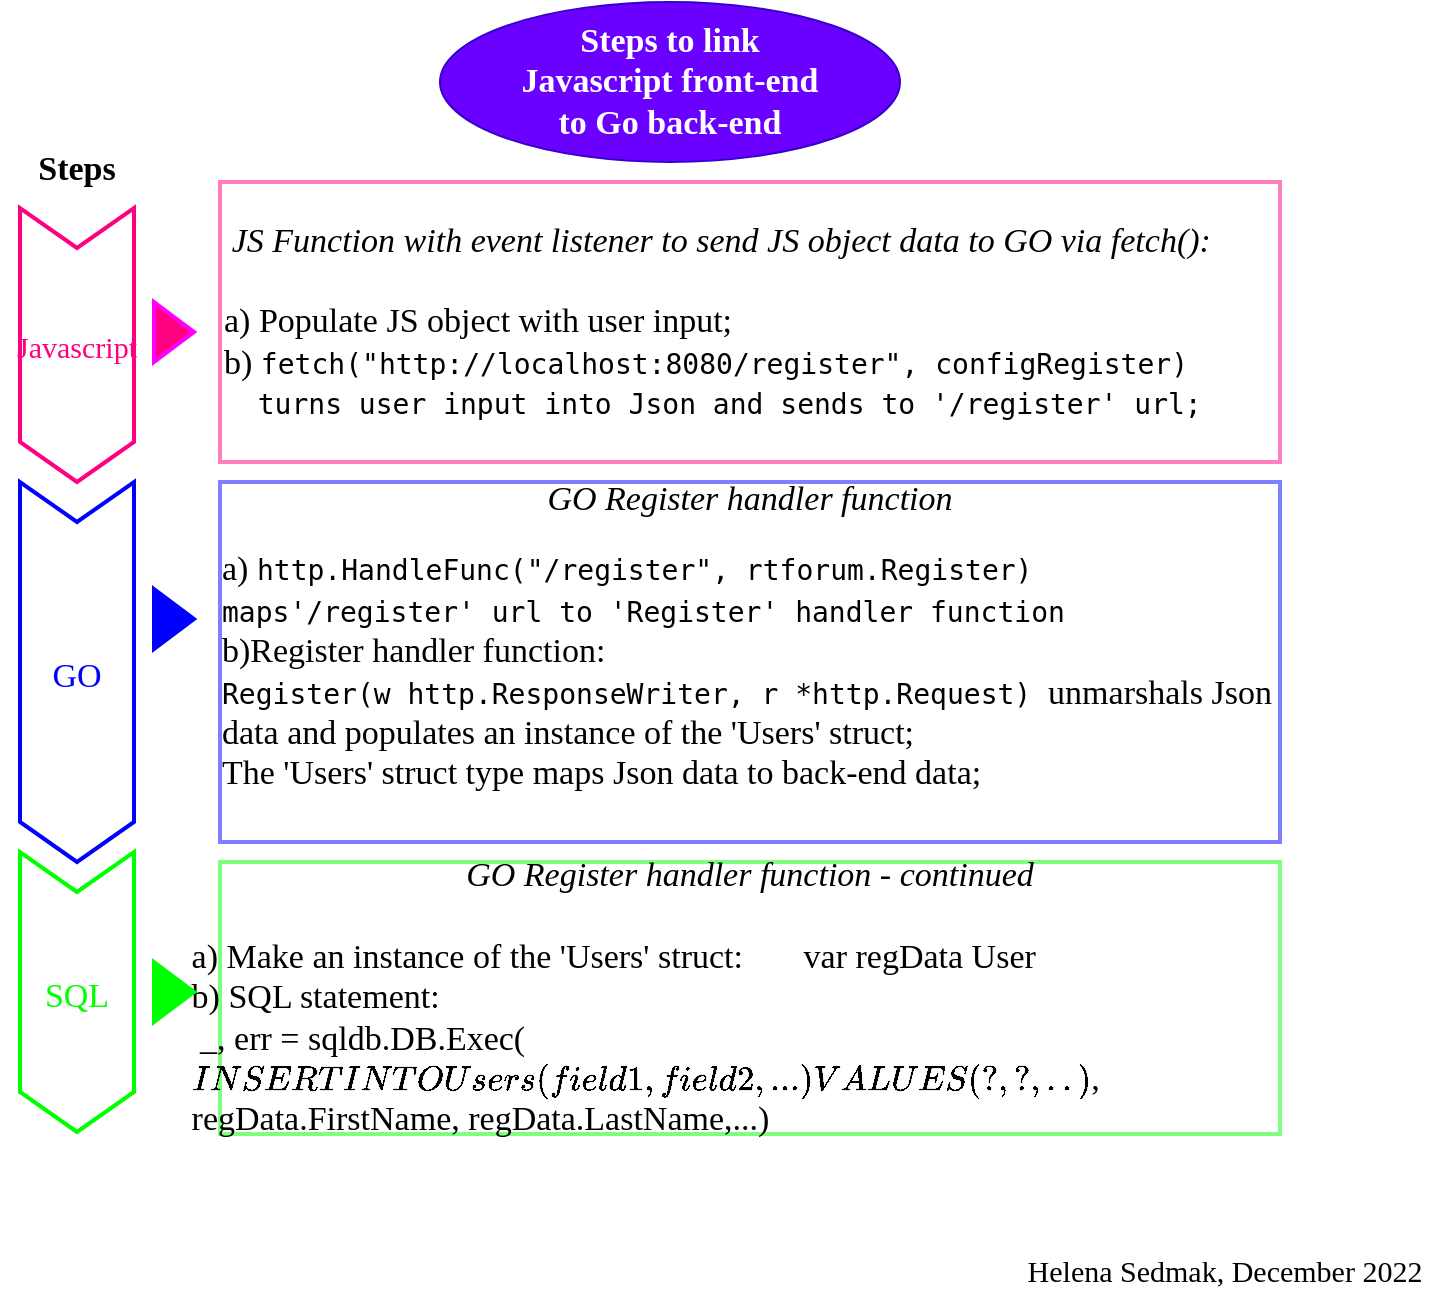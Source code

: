 <mxfile>
    <diagram id="pJt6BPe_oG3Pro4LQC_H" name="Page-1">
        <mxGraphModel dx="519" dy="382" grid="0" gridSize="10" guides="1" tooltips="1" connect="1" arrows="1" fold="1" page="1" pageScale="1" pageWidth="850" pageHeight="1100" background="#FFFFFF" math="0" shadow="0">
            <root>
                <mxCell id="0"/>
                <mxCell id="1" parent="0"/>
                <mxCell id="2" value="&lt;font style=&quot;font-size: 17px&quot; face=&quot;Times New Roman&quot;&gt;&lt;b&gt;Steps to link&lt;br&gt;Javascript front-end&lt;br&gt;to Go back-end&lt;/b&gt;&lt;/font&gt;" style="ellipse;whiteSpace=wrap;html=1;align=center;newEdgeStyle={&quot;edgeStyle&quot;:&quot;entityRelationEdgeStyle&quot;,&quot;startArrow&quot;:&quot;none&quot;,&quot;endArrow&quot;:&quot;none&quot;,&quot;segment&quot;:10,&quot;curved&quot;:1};treeFolding=1;treeMoving=1;fillColor=#6a00ff;strokeColor=#3700CC;fontColor=#ffffff;" parent="1" vertex="1">
                    <mxGeometry x="340" y="30" width="230" height="80" as="geometry"/>
                </mxCell>
                <mxCell id="7" value="Steps" style="swimlane;childLayout=stackLayout;horizontal=1;fillColor=none;horizontalStack=1;resizeParent=1;resizeParentMax=0;resizeLast=0;collapsible=0;strokeColor=none;stackBorder=10;stackSpacing=-12;resizable=1;align=center;points=[];fontColor=#000000;fontFamily=Times New Roman;fontSize=17;" parent="1" vertex="1">
                    <mxGeometry x="120" y="100" width="77" height="180" as="geometry"/>
                </mxCell>
                <mxCell id="8" value="Javascript" style="shape=step;perimeter=stepPerimeter;fixedSize=1;points=[];fontFamily=Times New Roman;fontSize=15;strokeColor=#FF0080;fillColor=#FFFFFF;direction=south;strokeWidth=2;fontColor=#FF0080;" parent="7" vertex="1">
                    <mxGeometry x="10" y="33" width="57" height="137" as="geometry"/>
                </mxCell>
                <mxCell id="9" value="GO" style="shape=step;perimeter=stepPerimeter;fixedSize=1;points=[];fontFamily=Times New Roman;fontSize=17;strokeColor=#0000FF;fillColor=#FFFFFF;direction=south;strokeWidth=2;fontColor=#0000FF;" parent="1" vertex="1">
                    <mxGeometry x="130" y="270" width="57" height="190" as="geometry"/>
                </mxCell>
                <mxCell id="10" value="SQL" style="shape=step;perimeter=stepPerimeter;fixedSize=1;points=[];fontFamily=Times New Roman;fontSize=17;strokeColor=#00FF00;fillColor=#FFFFFF;direction=south;strokeWidth=2;fontColor=#00FF00;" parent="1" vertex="1">
                    <mxGeometry x="130" y="455" width="57" height="140" as="geometry"/>
                </mxCell>
                <mxCell id="25" value="&lt;div style=&quot;text-align: center&quot;&gt;&lt;span style=&quot;background-color: rgb(255 , 255 , 255)&quot;&gt;&lt;font color=&quot;#000000&quot;&gt;&lt;i&gt;JS Function with event listener to send JS object data to GO via fetch():&lt;/i&gt;&lt;/font&gt;&lt;/span&gt;&lt;/div&gt;&lt;div style=&quot;text-align: center&quot;&gt;&lt;span style=&quot;background-color: rgb(255 , 255 , 255)&quot;&gt;&lt;font color=&quot;#000000&quot;&gt;&lt;br&gt;&lt;/font&gt;&lt;/span&gt;&lt;/div&gt;&lt;span style=&quot;background-color: rgb(255 , 255 , 255)&quot;&gt;&lt;font color=&quot;#000000&quot;&gt;a) Populate JS object with user input;&lt;br&gt;b)&amp;nbsp;&lt;span style=&quot;font-family: &amp;#34;droid sans mono&amp;#34; , &amp;#34;monospace&amp;#34; , monospace ; font-size: 14px&quot;&gt;fetch&lt;/span&gt;&lt;span style=&quot;font-family: &amp;#34;droid sans mono&amp;#34; , &amp;#34;monospace&amp;#34; , monospace ; font-size: 14px&quot;&gt;(&lt;/span&gt;&lt;span style=&quot;font-family: &amp;#34;droid sans mono&amp;#34; , &amp;#34;monospace&amp;#34; , monospace ; font-size: 14px&quot;&gt;&quot;http://localhost:8080/register&quot;&lt;/span&gt;&lt;span style=&quot;font-family: &amp;#34;droid sans mono&amp;#34; , &amp;#34;monospace&amp;#34; , monospace ; font-size: 14px&quot;&gt;, &lt;/span&gt;&lt;span style=&quot;font-family: &amp;#34;droid sans mono&amp;#34; , &amp;#34;monospace&amp;#34; , monospace ; font-size: 14px&quot;&gt;configRegister&lt;/span&gt;&lt;/font&gt;&lt;span style=&quot;font-family: &amp;#34;droid sans mono&amp;#34; , &amp;#34;monospace&amp;#34; , monospace ; font-size: 14px&quot;&gt;&lt;font color=&quot;#000000&quot;&gt;)&lt;br&gt;&amp;nbsp; turns user input into Json and sends to '/register' url;&amp;nbsp;&lt;/font&gt;&lt;br&gt;&lt;/span&gt;&lt;/span&gt;" style="html=1;whiteSpace=wrap;container=1;recursiveResize=0;collapsible=0;fontFamily=Times New Roman;fontSize=17;fontColor=#994C00;strokeColor=#FF0080;strokeWidth=2;fillColor=#FFFFFF;opacity=50;align=left;" parent="1" vertex="1">
                    <mxGeometry x="230" y="120" width="530" height="140" as="geometry"/>
                </mxCell>
                <mxCell id="26" value="" style="triangle;html=1;whiteSpace=wrap;fontFamily=Times New Roman;fontSize=17;fontColor=#FF0080;strokeColor=#FF00FF;strokeWidth=2;fillColor=#FF0080;labelBackgroundColor=#FF0080;" parent="1" vertex="1">
                    <mxGeometry x="197" y="180" width="20" height="30" as="geometry"/>
                </mxCell>
                <mxCell id="27" value="&lt;p style=&quot;line-height: 1&quot;&gt;&lt;span style=&quot;color: rgb(0 , 0 , 0)&quot;&gt;&lt;br&gt;&lt;i&gt;GO Register handler function&lt;/i&gt;&lt;br&gt;&lt;/span&gt;&lt;/p&gt;&lt;div style=&quot;text-align: left&quot;&gt;&lt;font color=&quot;#000000&quot;&gt;a)&lt;/font&gt;&amp;nbsp;&lt;span style=&quot;color: rgb(153 , 76 , 0) ; background-color: rgb(255 , 255 , 255)&quot;&gt;&lt;font color=&quot;#000000&quot;&gt;&lt;span style=&quot;font-family: &amp;#34;droid sans mono&amp;#34; , &amp;#34;monospace&amp;#34; , monospace ; font-size: 14px&quot;&gt;http.&lt;/span&gt;&lt;span style=&quot;font-family: &amp;#34;droid sans mono&amp;#34; , &amp;#34;monospace&amp;#34; , monospace ; font-size: 14px&quot;&gt;HandleFunc&lt;/span&gt;&lt;span style=&quot;font-family: &amp;#34;droid sans mono&amp;#34; , &amp;#34;monospace&amp;#34; , monospace ; font-size: 14px&quot;&gt;(&lt;/span&gt;&lt;span style=&quot;font-family: &amp;#34;droid sans mono&amp;#34; , &amp;#34;monospace&amp;#34; , monospace ; font-size: 14px&quot;&gt;&quot;/register&quot;&lt;/span&gt;&lt;span style=&quot;font-family: &amp;#34;droid sans mono&amp;#34; , &amp;#34;monospace&amp;#34; , monospace ; font-size: 14px&quot;&gt;, rtforum.Register)&lt;/span&gt;&lt;/font&gt;&lt;/span&gt;&lt;/div&gt;&lt;span style=&quot;background-color: rgb(255 , 255 , 255)&quot;&gt;&lt;div style=&quot;text-align: left&quot;&gt;&lt;span style=&quot;font-family: &amp;#34;droid sans mono&amp;#34; , &amp;#34;monospace&amp;#34; , monospace ; font-size: 14px ; color: rgb(0 , 0 , 0) ; line-height: 1&quot;&gt;maps'/register' url to 'Register' handler function&lt;/span&gt;&lt;/div&gt;&lt;/span&gt;&lt;font color=&quot;#000000&quot;&gt;&lt;div style=&quot;text-align: left&quot;&gt;&lt;font color=&quot;#000000&quot;&gt;b)Register&amp;nbsp;&lt;/font&gt;&lt;span&gt;handler function:&lt;/span&gt;&lt;/div&gt;&lt;/font&gt;&lt;font color=&quot;#000000&quot;&gt;&lt;div style=&quot;text-align: left&quot;&gt;&lt;font color=&quot;#000000&quot;&gt;&lt;span style=&quot;background-color: rgb(255 , 255 , 255)&quot;&gt;&lt;span style=&quot;font-family: &amp;#34;droid sans mono&amp;#34; , &amp;#34;monospace&amp;#34; , monospace ; font-size: 14px&quot;&gt;Register&lt;/span&gt;&lt;span style=&quot;font-family: &amp;#34;droid sans mono&amp;#34; , &amp;#34;monospace&amp;#34; , monospace ; font-size: 14px&quot;&gt;(w http.ResponseWriter, r &lt;/span&gt;&lt;span style=&quot;font-family: &amp;#34;droid sans mono&amp;#34; , &amp;#34;monospace&amp;#34; , monospace ; font-size: 14px&quot;&gt;*&lt;/span&gt;&lt;span style=&quot;font-family: &amp;#34;droid sans mono&amp;#34; , &amp;#34;monospace&amp;#34; , monospace ; font-size: 14px&quot;&gt;http.Request)&lt;/span&gt;&lt;/span&gt;&lt;/font&gt;&lt;span style=&quot;color: rgb(255 , 255 , 255) ; font-family: &amp;#34;droid sans mono&amp;#34; , &amp;#34;monospace&amp;#34; , monospace ; font-size: 14px ; background-color: rgb(255 , 255 , 255)&quot;&gt; &lt;/span&gt;&lt;span&gt;unmarshals Json data and populates an instance of the 'Users' struct;&lt;/span&gt;&lt;/div&gt;&lt;/font&gt;&lt;font color=&quot;#000000&quot;&gt;&lt;div style=&quot;text-align: left&quot;&gt;&lt;font color=&quot;#000000&quot;&gt;The 'Users'&amp;nbsp;&lt;/font&gt;&lt;span&gt;struct type&amp;nbsp;&lt;/span&gt;&lt;font color=&quot;#000000&quot;&gt;maps&amp;nbsp;&lt;/font&gt;&lt;span&gt;Json data to&amp;nbsp;&lt;/span&gt;&lt;font color=&quot;#000000&quot;&gt;back-end data;&lt;/font&gt;&lt;/div&gt;&lt;/font&gt;&lt;br&gt;&lt;font color=&quot;#000000&quot;&gt;&lt;br&gt;&lt;/font&gt;&lt;p&gt;&lt;/p&gt;" style="html=1;whiteSpace=wrap;container=1;recursiveResize=0;collapsible=0;fontFamily=Times New Roman;fontSize=17;fontColor=#994C00;strokeColor=#0000FF;strokeWidth=2;fillColor=#FFFFFF;opacity=50;" parent="1" vertex="1">
                    <mxGeometry x="230" y="270" width="530" height="180" as="geometry"/>
                </mxCell>
                <mxCell id="28" value="" style="triangle;html=1;whiteSpace=wrap;fontFamily=Times New Roman;fontSize=17;fontColor=#994C00;strokeColor=#0000FF;strokeWidth=2;fillColor=#0000FF;" parent="1" vertex="1">
                    <mxGeometry x="197" y="323.5" width="20" height="30" as="geometry"/>
                </mxCell>
                <mxCell id="29" value="&lt;font color=&quot;#000000&quot;&gt;&lt;i&gt;GO Register handler function - continued&lt;br&gt;&lt;/i&gt;&lt;br&gt;&lt;div style=&quot;text-align: left&quot;&gt;a) Make an instance of the 'Users' struct:&lt;span style=&quot;white-space: pre&quot;&gt;&#9;&lt;/span&gt;var regData User&lt;/div&gt;&lt;div style=&quot;text-align: left&quot;&gt;&lt;span&gt;b) SQL statement:&lt;/span&gt;&lt;/div&gt;&lt;div style=&quot;text-align: left&quot;&gt;&lt;span&gt;&amp;nbsp;_, err = sqldb.DB.Exec(`INSERT INTO Users ( field1, field2,...) VALUES(?,?,..)`, regData.FirstName, regData.LastName,...)&amp;nbsp;&lt;/span&gt;&lt;/div&gt;&lt;/font&gt;" style="html=1;whiteSpace=wrap;container=1;recursiveResize=0;collapsible=0;fontFamily=Times New Roman;fontSize=17;fontColor=#994C00;strokeColor=#00FF00;strokeWidth=2;fillColor=#FFFFFF;opacity=50;" parent="1" vertex="1">
                    <mxGeometry x="230" y="460" width="530" height="136" as="geometry"/>
                </mxCell>
                <mxCell id="30" value="" style="triangle;html=1;whiteSpace=wrap;fontFamily=Times New Roman;fontSize=17;fontColor=#994C00;strokeColor=#00FF00;strokeWidth=2;fillColor=#00FF00;" parent="1" vertex="1">
                    <mxGeometry x="197" y="510" width="20" height="30" as="geometry"/>
                </mxCell>
                <mxCell id="31" value="&lt;font face=&quot;Times New Roman&quot; style=&quot;font-size: 15px&quot;&gt;Helena Sedmak, December 2022&lt;/font&gt;" style="text;html=1;strokeColor=none;fillColor=none;align=center;verticalAlign=middle;whiteSpace=wrap;rounded=0;" vertex="1" parent="1">
                    <mxGeometry x="618" y="649" width="229" height="30" as="geometry"/>
                </mxCell>
            </root>
        </mxGraphModel>
    </diagram>
</mxfile>